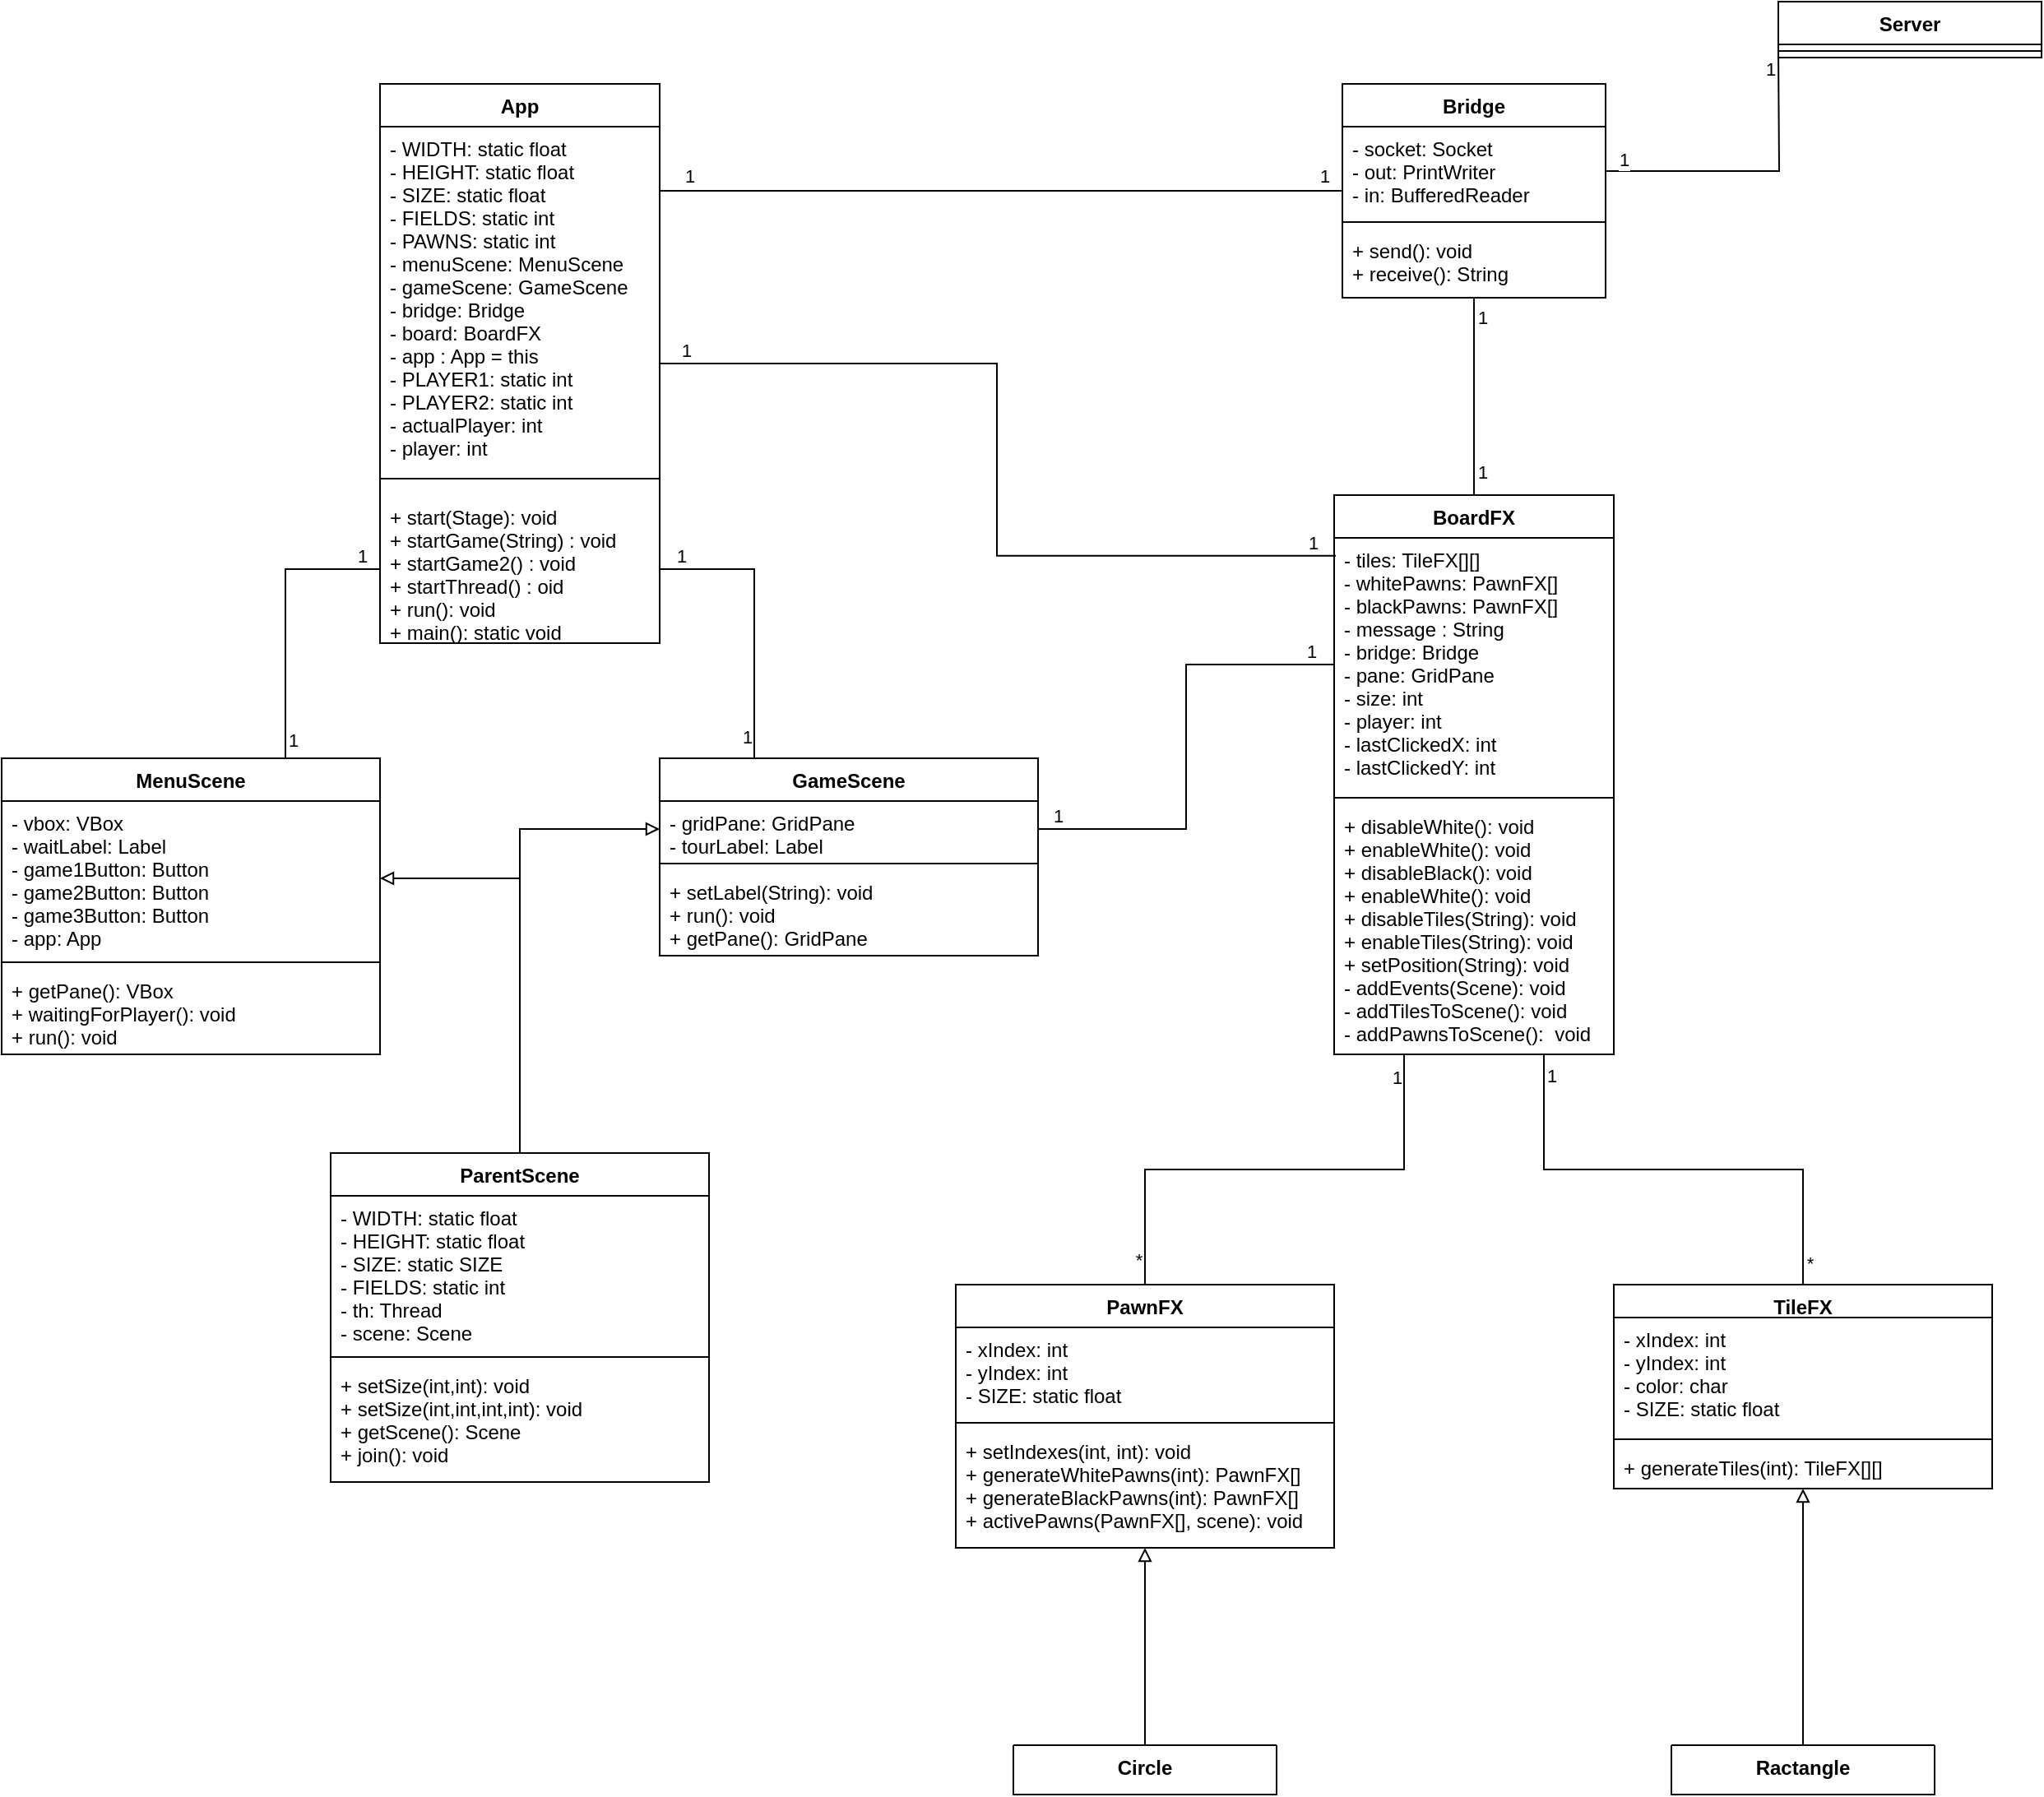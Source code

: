 <mxfile version="20.8.3" type="device"><diagram id="YkLwuglya-C55ulGxxBV" name="Page-1"><mxGraphModel dx="3039" dy="2196" grid="1" gridSize="10" guides="1" tooltips="1" connect="1" arrows="1" fold="1" page="1" pageScale="1" pageWidth="850" pageHeight="1100" math="0" shadow="0"><root><mxCell id="0"/><mxCell id="1" parent="0"/><mxCell id="lNcxLD4uznrELWLLd3Ue-29" style="edgeStyle=orthogonalEdgeStyle;rounded=0;orthogonalLoop=1;jettySize=auto;html=1;entryX=0.006;entryY=0.071;entryDx=0;entryDy=0;entryPerimeter=0;endArrow=none;endFill=0;" edge="1" parent="1" source="4LEkV8Dqr-IY2WnVvnmQ-5" target="4LEkV8Dqr-IY2WnVvnmQ-22"><mxGeometry relative="1" as="geometry"/></mxCell><mxCell id="lNcxLD4uznrELWLLd3Ue-47" value="1" style="edgeLabel;html=1;align=center;verticalAlign=middle;resizable=0;points=[];" vertex="1" connectable="0" parent="lNcxLD4uznrELWLLd3Ue-29"><mxGeometry x="-0.938" y="-2" relative="1" as="geometry"><mxPoint x="-1" y="-10" as="offset"/></mxGeometry></mxCell><mxCell id="lNcxLD4uznrELWLLd3Ue-48" value="1" style="edgeLabel;html=1;align=center;verticalAlign=middle;resizable=0;points=[];" vertex="1" connectable="0" parent="lNcxLD4uznrELWLLd3Ue-29"><mxGeometry x="0.948" y="2" relative="1" as="geometry"><mxPoint y="-6" as="offset"/></mxGeometry></mxCell><mxCell id="4LEkV8Dqr-IY2WnVvnmQ-5" value="App" style="swimlane;fontStyle=1;align=center;verticalAlign=top;childLayout=stackLayout;horizontal=1;startSize=26;horizontalStack=0;resizeParent=1;resizeParentMax=0;resizeLast=0;collapsible=1;marginBottom=0;" parent="1" vertex="1"><mxGeometry x="-30" y="-270" width="170" height="340" as="geometry"><mxRectangle x="170" y="170" width="60" height="30" as="alternateBounds"/></mxGeometry></mxCell><mxCell id="4LEkV8Dqr-IY2WnVvnmQ-6" value="- WIDTH: static float&#10;- HEIGHT: static float&#10;- SIZE: static float&#10;- FIELDS: static int&#10;- PAWNS: static int&#10;- menuScene: MenuScene&#10;- gameScene: GameScene&#10;- bridge: Bridge&#10;- board: BoardFX&#10;- app : App = this&#10;- PLAYER1: static int&#10;- PLAYER2: static int&#10;- actualPlayer: int&#10;- player: int" style="text;strokeColor=none;fillColor=none;align=left;verticalAlign=top;spacingLeft=4;spacingRight=4;overflow=hidden;rotatable=0;points=[[0,0.5],[1,0.5]];portConstraint=eastwest;" parent="4LEkV8Dqr-IY2WnVvnmQ-5" vertex="1"><mxGeometry y="26" width="170" height="204" as="geometry"/></mxCell><mxCell id="4LEkV8Dqr-IY2WnVvnmQ-7" value="" style="line;strokeWidth=1;fillColor=none;align=left;verticalAlign=middle;spacingTop=-1;spacingLeft=3;spacingRight=3;rotatable=0;labelPosition=right;points=[];portConstraint=eastwest;strokeColor=inherit;" parent="4LEkV8Dqr-IY2WnVvnmQ-5" vertex="1"><mxGeometry y="230" width="170" height="20" as="geometry"/></mxCell><mxCell id="4LEkV8Dqr-IY2WnVvnmQ-8" value="+ start(Stage): void&#10;+ startGame(String) : void&#10;+ startGame2() : void&#10;+ startThread() : oid&#10;+ run(): void&#10;+ main(): static void&#10;" style="text;strokeColor=none;fillColor=none;align=left;verticalAlign=top;spacingLeft=4;spacingRight=4;overflow=hidden;rotatable=0;points=[[0,0.5],[1,0.5]];portConstraint=eastwest;" parent="4LEkV8Dqr-IY2WnVvnmQ-5" vertex="1"><mxGeometry y="250" width="170" height="90" as="geometry"/></mxCell><mxCell id="lNcxLD4uznrELWLLd3Ue-30" style="edgeStyle=orthogonalEdgeStyle;rounded=0;orthogonalLoop=1;jettySize=auto;html=1;entryX=0.5;entryY=0;entryDx=0;entryDy=0;endArrow=none;endFill=0;" edge="1" parent="1" source="4LEkV8Dqr-IY2WnVvnmQ-10" target="4LEkV8Dqr-IY2WnVvnmQ-21"><mxGeometry relative="1" as="geometry"/></mxCell><mxCell id="lNcxLD4uznrELWLLd3Ue-45" value="1" style="edgeLabel;html=1;align=center;verticalAlign=middle;resizable=0;points=[];" vertex="1" connectable="0" parent="lNcxLD4uznrELWLLd3Ue-30"><mxGeometry x="-0.809" y="-2" relative="1" as="geometry"><mxPoint x="7" as="offset"/></mxGeometry></mxCell><mxCell id="lNcxLD4uznrELWLLd3Ue-46" value="1" style="edgeLabel;html=1;align=center;verticalAlign=middle;resizable=0;points=[];" vertex="1" connectable="0" parent="lNcxLD4uznrELWLLd3Ue-30"><mxGeometry x="0.715" relative="1" as="geometry"><mxPoint x="5" y="3" as="offset"/></mxGeometry></mxCell><mxCell id="lNcxLD4uznrELWLLd3Ue-32" style="edgeStyle=orthogonalEdgeStyle;rounded=0;orthogonalLoop=1;jettySize=auto;html=1;entryX=1;entryY=0.191;entryDx=0;entryDy=0;entryPerimeter=0;endArrow=none;endFill=0;strokeColor=default;startArrow=none;startFill=0;" edge="1" parent="1" source="4LEkV8Dqr-IY2WnVvnmQ-10" target="4LEkV8Dqr-IY2WnVvnmQ-6"><mxGeometry relative="1" as="geometry"/></mxCell><mxCell id="lNcxLD4uznrELWLLd3Ue-41" value="1" style="edgeLabel;html=1;align=center;verticalAlign=middle;resizable=0;points=[];" vertex="1" connectable="0" parent="lNcxLD4uznrELWLLd3Ue-32"><mxGeometry x="0.902" y="-2" relative="1" as="geometry"><mxPoint x="-3" y="-7" as="offset"/></mxGeometry></mxCell><mxCell id="lNcxLD4uznrELWLLd3Ue-42" value="1" style="edgeLabel;html=1;align=center;verticalAlign=middle;resizable=0;points=[];" vertex="1" connectable="0" parent="lNcxLD4uznrELWLLd3Ue-32"><mxGeometry x="-0.915" y="1" relative="1" as="geometry"><mxPoint x="6" y="-10" as="offset"/></mxGeometry></mxCell><mxCell id="4LEkV8Dqr-IY2WnVvnmQ-10" value="Bridge" style="swimlane;fontStyle=1;align=center;verticalAlign=top;childLayout=stackLayout;horizontal=1;startSize=26;horizontalStack=0;resizeParent=1;resizeParentMax=0;resizeLast=0;collapsible=1;marginBottom=0;" parent="1" vertex="1"><mxGeometry x="555" y="-270" width="160" height="130" as="geometry"><mxRectangle x="490" y="250" width="60" height="30" as="alternateBounds"/></mxGeometry></mxCell><mxCell id="4LEkV8Dqr-IY2WnVvnmQ-11" value="- socket: Socket&#10;- out: PrintWriter&#10;- in: BufferedReader" style="text;strokeColor=none;fillColor=none;align=left;verticalAlign=top;spacingLeft=4;spacingRight=4;overflow=hidden;rotatable=0;points=[[0,0.5],[1,0.5]];portConstraint=eastwest;" parent="4LEkV8Dqr-IY2WnVvnmQ-10" vertex="1"><mxGeometry y="26" width="160" height="54" as="geometry"/></mxCell><mxCell id="4LEkV8Dqr-IY2WnVvnmQ-12" value="" style="line;strokeWidth=1;fillColor=none;align=left;verticalAlign=middle;spacingTop=-1;spacingLeft=3;spacingRight=3;rotatable=0;labelPosition=right;points=[];portConstraint=eastwest;strokeColor=inherit;" parent="4LEkV8Dqr-IY2WnVvnmQ-10" vertex="1"><mxGeometry y="80" width="160" height="8" as="geometry"/></mxCell><mxCell id="4LEkV8Dqr-IY2WnVvnmQ-13" value="+ send(): void&#10;+ receive(): String" style="text;strokeColor=none;fillColor=none;align=left;verticalAlign=top;spacingLeft=4;spacingRight=4;overflow=hidden;rotatable=0;points=[[0,0.5],[1,0.5]];portConstraint=eastwest;" parent="4LEkV8Dqr-IY2WnVvnmQ-10" vertex="1"><mxGeometry y="88" width="160" height="42" as="geometry"/></mxCell><mxCell id="4LEkV8Dqr-IY2WnVvnmQ-15" value="Server" style="swimlane;fontStyle=1;align=center;verticalAlign=top;childLayout=stackLayout;horizontal=1;startSize=26;horizontalStack=0;resizeParent=1;resizeParentMax=0;resizeLast=0;collapsible=1;marginBottom=0;" parent="1" vertex="1"><mxGeometry x="820" y="-320" width="160" height="34" as="geometry"><mxRectangle x="850" y="-20" width="60" height="30" as="alternateBounds"/></mxGeometry></mxCell><mxCell id="4LEkV8Dqr-IY2WnVvnmQ-17" value="" style="line;strokeWidth=1;fillColor=none;align=left;verticalAlign=middle;spacingTop=-1;spacingLeft=3;spacingRight=3;rotatable=0;labelPosition=right;points=[];portConstraint=eastwest;strokeColor=inherit;" parent="4LEkV8Dqr-IY2WnVvnmQ-15" vertex="1"><mxGeometry y="26" width="160" height="8" as="geometry"/></mxCell><mxCell id="4LEkV8Dqr-IY2WnVvnmQ-34" style="edgeStyle=orthogonalEdgeStyle;rounded=0;orthogonalLoop=1;jettySize=auto;html=1;exitX=0.25;exitY=1;exitDx=0;exitDy=0;entryX=0.5;entryY=0;entryDx=0;entryDy=0;endArrow=none;endFill=0;" parent="1" source="4LEkV8Dqr-IY2WnVvnmQ-21" target="4LEkV8Dqr-IY2WnVvnmQ-26" edge="1"><mxGeometry relative="1" as="geometry"/></mxCell><mxCell id="lNcxLD4uznrELWLLd3Ue-56" value="1" style="edgeLabel;html=1;align=center;verticalAlign=middle;resizable=0;points=[];" vertex="1" connectable="0" parent="4LEkV8Dqr-IY2WnVvnmQ-34"><mxGeometry x="-0.904" y="3" relative="1" as="geometry"><mxPoint x="-8" y="-1" as="offset"/></mxGeometry></mxCell><mxCell id="lNcxLD4uznrELWLLd3Ue-57" value="*" style="edgeLabel;html=1;align=center;verticalAlign=middle;resizable=0;points=[];" vertex="1" connectable="0" parent="4LEkV8Dqr-IY2WnVvnmQ-34"><mxGeometry x="0.891" relative="1" as="geometry"><mxPoint x="-4" y="1" as="offset"/></mxGeometry></mxCell><mxCell id="4LEkV8Dqr-IY2WnVvnmQ-35" style="edgeStyle=orthogonalEdgeStyle;rounded=0;orthogonalLoop=1;jettySize=auto;html=1;exitX=0.75;exitY=1;exitDx=0;exitDy=0;entryX=0.5;entryY=0;entryDx=0;entryDy=0;endArrow=none;endFill=0;" parent="1" source="4LEkV8Dqr-IY2WnVvnmQ-21" target="4LEkV8Dqr-IY2WnVvnmQ-30" edge="1"><mxGeometry relative="1" as="geometry"/></mxCell><mxCell id="lNcxLD4uznrELWLLd3Ue-58" value="1" style="edgeLabel;html=1;align=center;verticalAlign=middle;resizable=0;points=[];" vertex="1" connectable="0" parent="4LEkV8Dqr-IY2WnVvnmQ-35"><mxGeometry x="-0.916" relative="1" as="geometry"><mxPoint x="4" as="offset"/></mxGeometry></mxCell><mxCell id="lNcxLD4uznrELWLLd3Ue-59" value="*" style="edgeLabel;html=1;align=center;verticalAlign=middle;resizable=0;points=[];" vertex="1" connectable="0" parent="4LEkV8Dqr-IY2WnVvnmQ-35"><mxGeometry x="0.904" relative="1" as="geometry"><mxPoint x="4" y="1" as="offset"/></mxGeometry></mxCell><mxCell id="4LEkV8Dqr-IY2WnVvnmQ-21" value="BoardFX" style="swimlane;fontStyle=1;align=center;verticalAlign=top;childLayout=stackLayout;horizontal=1;startSize=26;horizontalStack=0;resizeParent=1;resizeParentMax=0;resizeLast=0;collapsible=1;marginBottom=0;" parent="1" vertex="1"><mxGeometry x="550" y="-20" width="170" height="340" as="geometry"><mxRectangle x="520" y="20" width="60" height="30" as="alternateBounds"/></mxGeometry></mxCell><mxCell id="4LEkV8Dqr-IY2WnVvnmQ-22" value="- tiles: TileFX[][]&#10;- whitePawns: PawnFX[]&#10;- blackPawns: PawnFX[]&#10;- message : String&#10;- bridge: Bridge&#10;- pane: GridPane&#10;- size: int&#10;- player: int&#10;- lastClickedX: int&#10;- lastClickedY: int" style="text;strokeColor=none;fillColor=none;align=left;verticalAlign=top;spacingLeft=4;spacingRight=4;overflow=hidden;rotatable=0;points=[[0,0.5],[1,0.5]];portConstraint=eastwest;" parent="4LEkV8Dqr-IY2WnVvnmQ-21" vertex="1"><mxGeometry y="26" width="170" height="154" as="geometry"/></mxCell><mxCell id="4LEkV8Dqr-IY2WnVvnmQ-23" value="" style="line;strokeWidth=1;fillColor=none;align=left;verticalAlign=middle;spacingTop=-1;spacingLeft=3;spacingRight=3;rotatable=0;labelPosition=right;points=[];portConstraint=eastwest;strokeColor=inherit;" parent="4LEkV8Dqr-IY2WnVvnmQ-21" vertex="1"><mxGeometry y="180" width="170" height="8" as="geometry"/></mxCell><mxCell id="4LEkV8Dqr-IY2WnVvnmQ-24" value="+ disableWhite(): void&#10;+ enableWhite(): void&#10;+ disableBlack(): void&#10;+ enableWhite(): void&#10;+ disableTiles(String): void&#10;+ enableTiles(String): void&#10;+ setPosition(String): void&#10;- addEvents(Scene): void&#10;- addTilesToScene(): void&#10;- addPawnsToScene():  void" style="text;strokeColor=none;fillColor=none;align=left;verticalAlign=top;spacingLeft=4;spacingRight=4;overflow=hidden;rotatable=0;points=[[0,0.5],[1,0.5]];portConstraint=eastwest;" parent="4LEkV8Dqr-IY2WnVvnmQ-21" vertex="1"><mxGeometry y="188" width="170" height="152" as="geometry"/></mxCell><mxCell id="4LEkV8Dqr-IY2WnVvnmQ-26" value="PawnFX" style="swimlane;fontStyle=1;align=center;verticalAlign=top;childLayout=stackLayout;horizontal=1;startSize=26;horizontalStack=0;resizeParent=1;resizeParentMax=0;resizeLast=0;collapsible=1;marginBottom=0;" parent="1" vertex="1"><mxGeometry x="320" y="460" width="230" height="160" as="geometry"><mxRectangle x="280" y="400" width="60" height="30" as="alternateBounds"/></mxGeometry></mxCell><mxCell id="4LEkV8Dqr-IY2WnVvnmQ-27" value="- xIndex: int&#10;- yIndex: int&#10;- SIZE: static float" style="text;strokeColor=none;fillColor=none;align=left;verticalAlign=top;spacingLeft=4;spacingRight=4;overflow=hidden;rotatable=0;points=[[0,0.5],[1,0.5]];portConstraint=eastwest;" parent="4LEkV8Dqr-IY2WnVvnmQ-26" vertex="1"><mxGeometry y="26" width="230" height="54" as="geometry"/></mxCell><mxCell id="4LEkV8Dqr-IY2WnVvnmQ-28" value="" style="line;strokeWidth=1;fillColor=none;align=left;verticalAlign=middle;spacingTop=-1;spacingLeft=3;spacingRight=3;rotatable=0;labelPosition=right;points=[];portConstraint=eastwest;strokeColor=inherit;" parent="4LEkV8Dqr-IY2WnVvnmQ-26" vertex="1"><mxGeometry y="80" width="230" height="8" as="geometry"/></mxCell><mxCell id="4LEkV8Dqr-IY2WnVvnmQ-29" value="+ setIndexes(int, int): void&#10;+ generateWhitePawns(int): PawnFX[]&#10;+ generateBlackPawns(int): PawnFX[]&#10;+ activePawns(PawnFX[], scene): void" style="text;strokeColor=none;fillColor=none;align=left;verticalAlign=top;spacingLeft=4;spacingRight=4;overflow=hidden;rotatable=0;points=[[0,0.5],[1,0.5]];portConstraint=eastwest;" parent="4LEkV8Dqr-IY2WnVvnmQ-26" vertex="1"><mxGeometry y="88" width="230" height="72" as="geometry"/></mxCell><mxCell id="4LEkV8Dqr-IY2WnVvnmQ-30" value="TileFX" style="swimlane;fontStyle=1;align=center;verticalAlign=top;childLayout=stackLayout;horizontal=1;startSize=20;horizontalStack=0;resizeParent=1;resizeParentMax=0;resizeLast=0;collapsible=1;marginBottom=0;" parent="1" vertex="1"><mxGeometry x="720" y="460" width="230" height="124" as="geometry"><mxRectangle x="710" y="160" width="60" height="30" as="alternateBounds"/></mxGeometry></mxCell><mxCell id="4LEkV8Dqr-IY2WnVvnmQ-31" value="- xIndex: int&#10;- yIndex: int&#10;- color: char&#10;- SIZE: static float" style="text;strokeColor=none;fillColor=none;align=left;verticalAlign=top;spacingLeft=4;spacingRight=4;overflow=hidden;rotatable=0;points=[[0,0.5],[1,0.5]];portConstraint=eastwest;" parent="4LEkV8Dqr-IY2WnVvnmQ-30" vertex="1"><mxGeometry y="20" width="230" height="70" as="geometry"/></mxCell><mxCell id="4LEkV8Dqr-IY2WnVvnmQ-32" value="" style="line;strokeWidth=1;fillColor=none;align=left;verticalAlign=middle;spacingTop=-1;spacingLeft=3;spacingRight=3;rotatable=0;labelPosition=right;points=[];portConstraint=eastwest;strokeColor=inherit;" parent="4LEkV8Dqr-IY2WnVvnmQ-30" vertex="1"><mxGeometry y="90" width="230" height="8" as="geometry"/></mxCell><mxCell id="4LEkV8Dqr-IY2WnVvnmQ-33" value="+ generateTiles(int): TileFX[][]" style="text;strokeColor=none;fillColor=none;align=left;verticalAlign=top;spacingLeft=4;spacingRight=4;overflow=hidden;rotatable=0;points=[[0,0.5],[1,0.5]];portConstraint=eastwest;" parent="4LEkV8Dqr-IY2WnVvnmQ-30" vertex="1"><mxGeometry y="98" width="230" height="26" as="geometry"/></mxCell><mxCell id="4LEkV8Dqr-IY2WnVvnmQ-46" style="edgeStyle=orthogonalEdgeStyle;rounded=0;orthogonalLoop=1;jettySize=auto;html=1;entryX=0.5;entryY=1;entryDx=0;entryDy=0;endArrow=block;endFill=0;" parent="1" source="4LEkV8Dqr-IY2WnVvnmQ-36" target="4LEkV8Dqr-IY2WnVvnmQ-26" edge="1"><mxGeometry relative="1" as="geometry"/></mxCell><mxCell id="4LEkV8Dqr-IY2WnVvnmQ-36" value="Circle" style="swimlane;fontStyle=1;align=center;verticalAlign=top;childLayout=stackLayout;horizontal=1;startSize=0;horizontalStack=0;resizeParent=1;resizeParentMax=0;resizeLast=0;collapsible=1;marginBottom=0;" parent="1" vertex="1"><mxGeometry x="355" y="740" width="160" height="30" as="geometry"><mxRectangle x="450" y="340" width="60" height="30" as="alternateBounds"/></mxGeometry></mxCell><mxCell id="4LEkV8Dqr-IY2WnVvnmQ-47" style="edgeStyle=orthogonalEdgeStyle;rounded=0;orthogonalLoop=1;jettySize=auto;html=1;entryX=0.5;entryY=1;entryDx=0;entryDy=0;endArrow=block;endFill=0;" parent="1" source="4LEkV8Dqr-IY2WnVvnmQ-40" target="4LEkV8Dqr-IY2WnVvnmQ-30" edge="1"><mxGeometry relative="1" as="geometry"/></mxCell><mxCell id="4LEkV8Dqr-IY2WnVvnmQ-40" value="Ractangle" style="swimlane;fontStyle=1;align=center;verticalAlign=top;childLayout=stackLayout;horizontal=1;startSize=0;horizontalStack=0;resizeParent=1;resizeParentMax=0;resizeLast=0;collapsible=1;marginBottom=0;strokeColor=default;" parent="1" vertex="1"><mxGeometry x="755" y="740" width="160" height="30" as="geometry"><mxRectangle x="400" y="470" width="60" height="30" as="alternateBounds"/></mxGeometry></mxCell><mxCell id="4LEkV8Dqr-IY2WnVvnmQ-56" style="edgeStyle=orthogonalEdgeStyle;rounded=0;orthogonalLoop=1;jettySize=auto;html=1;entryX=1;entryY=0.5;entryDx=0;entryDy=0;endArrow=none;endFill=0;" parent="1" target="4LEkV8Dqr-IY2WnVvnmQ-11" edge="1"><mxGeometry relative="1" as="geometry"><mxPoint x="820" y="-291" as="sourcePoint"/></mxGeometry></mxCell><mxCell id="lNcxLD4uznrELWLLd3Ue-43" value="1" style="edgeLabel;html=1;align=center;verticalAlign=middle;resizable=0;points=[];" vertex="1" connectable="0" parent="4LEkV8Dqr-IY2WnVvnmQ-56"><mxGeometry x="0.878" relative="1" as="geometry"><mxPoint y="-7" as="offset"/></mxGeometry></mxCell><mxCell id="lNcxLD4uznrELWLLd3Ue-44" value="1" style="edgeLabel;html=1;align=center;verticalAlign=middle;resizable=0;points=[];" vertex="1" connectable="0" parent="4LEkV8Dqr-IY2WnVvnmQ-56"><mxGeometry x="-0.866" y="-2" relative="1" as="geometry"><mxPoint x="-3" as="offset"/></mxGeometry></mxCell><mxCell id="lNcxLD4uznrELWLLd3Ue-20" style="edgeStyle=orthogonalEdgeStyle;rounded=0;orthogonalLoop=1;jettySize=auto;html=1;entryX=1;entryY=0.5;entryDx=0;entryDy=0;endArrow=block;endFill=0;" edge="1" parent="1" source="lNcxLD4uznrELWLLd3Ue-14" target="lNcxLD4uznrELWLLd3Ue-34"><mxGeometry relative="1" as="geometry"><mxPoint x="-30" y="264" as="targetPoint"/></mxGeometry></mxCell><mxCell id="lNcxLD4uznrELWLLd3Ue-21" style="edgeStyle=orthogonalEdgeStyle;orthogonalLoop=1;jettySize=auto;html=1;entryX=0;entryY=0.5;entryDx=0;entryDy=0;endArrow=block;endFill=0;rounded=0;" edge="1" parent="1" source="lNcxLD4uznrELWLLd3Ue-14" target="lNcxLD4uznrELWLLd3Ue-38"><mxGeometry relative="1" as="geometry"><mxPoint x="140" y="294" as="targetPoint"/></mxGeometry></mxCell><mxCell id="lNcxLD4uznrELWLLd3Ue-14" value="ParentScene" style="swimlane;fontStyle=1;align=center;verticalAlign=top;childLayout=stackLayout;horizontal=1;startSize=26;horizontalStack=0;resizeParent=1;resizeParentMax=0;resizeLast=0;collapsible=1;marginBottom=0;" vertex="1" parent="1"><mxGeometry x="-60" y="380" width="230" height="200" as="geometry"><mxRectangle x="280" y="400" width="60" height="30" as="alternateBounds"/></mxGeometry></mxCell><mxCell id="lNcxLD4uznrELWLLd3Ue-15" value="- WIDTH: static float&#10;- HEIGHT: static float&#10;- SIZE: static SIZE&#10;- FIELDS: static int&#10;- th: Thread&#10;- scene: Scene" style="text;strokeColor=none;fillColor=none;align=left;verticalAlign=top;spacingLeft=4;spacingRight=4;overflow=hidden;rotatable=0;points=[[0,0.5],[1,0.5]];portConstraint=eastwest;" vertex="1" parent="lNcxLD4uznrELWLLd3Ue-14"><mxGeometry y="26" width="230" height="94" as="geometry"/></mxCell><mxCell id="lNcxLD4uznrELWLLd3Ue-16" value="" style="line;strokeWidth=1;fillColor=none;align=left;verticalAlign=middle;spacingTop=-1;spacingLeft=3;spacingRight=3;rotatable=0;labelPosition=right;points=[];portConstraint=eastwest;strokeColor=inherit;" vertex="1" parent="lNcxLD4uznrELWLLd3Ue-14"><mxGeometry y="120" width="230" height="8" as="geometry"/></mxCell><mxCell id="lNcxLD4uznrELWLLd3Ue-17" value="+ setSize(int,int): void&#10;+ setSize(int,int,int,int): void&#10;+ getScene(): Scene&#10;+ join(): void" style="text;strokeColor=none;fillColor=none;align=left;verticalAlign=top;spacingLeft=4;spacingRight=4;overflow=hidden;rotatable=0;points=[[0,0.5],[1,0.5]];portConstraint=eastwest;" vertex="1" parent="lNcxLD4uznrELWLLd3Ue-14"><mxGeometry y="128" width="230" height="72" as="geometry"/></mxCell><mxCell id="lNcxLD4uznrELWLLd3Ue-24" style="edgeStyle=orthogonalEdgeStyle;rounded=0;orthogonalLoop=1;jettySize=auto;html=1;entryX=1;entryY=0.5;entryDx=0;entryDy=0;endArrow=none;endFill=0;" edge="1" parent="1" source="4LEkV8Dqr-IY2WnVvnmQ-22" target="lNcxLD4uznrELWLLd3Ue-38"><mxGeometry relative="1" as="geometry"><mxPoint x="312.5" y="140" as="targetPoint"/></mxGeometry></mxCell><mxCell id="lNcxLD4uznrELWLLd3Ue-53" value="1" style="edgeLabel;html=1;align=center;verticalAlign=middle;resizable=0;points=[];" vertex="1" connectable="0" parent="lNcxLD4uznrELWLLd3Ue-24"><mxGeometry x="0.913" y="1" relative="1" as="geometry"><mxPoint y="-9" as="offset"/></mxGeometry></mxCell><mxCell id="lNcxLD4uznrELWLLd3Ue-55" value="1" style="edgeLabel;html=1;align=center;verticalAlign=middle;resizable=0;points=[];" vertex="1" connectable="0" parent="lNcxLD4uznrELWLLd3Ue-24"><mxGeometry x="-0.883" y="1" relative="1" as="geometry"><mxPoint x="2" y="-9" as="offset"/></mxGeometry></mxCell><mxCell id="lNcxLD4uznrELWLLd3Ue-27" style="edgeStyle=orthogonalEdgeStyle;rounded=0;orthogonalLoop=1;jettySize=auto;html=1;entryX=0.25;entryY=0;entryDx=0;entryDy=0;endArrow=none;endFill=0;" edge="1" parent="1" source="4LEkV8Dqr-IY2WnVvnmQ-8" target="lNcxLD4uznrELWLLd3Ue-37"><mxGeometry relative="1" as="geometry"><mxPoint x="197.5" y="140" as="targetPoint"/></mxGeometry></mxCell><mxCell id="lNcxLD4uznrELWLLd3Ue-51" value="1" style="edgeLabel;html=1;align=center;verticalAlign=middle;resizable=0;points=[];" vertex="1" connectable="0" parent="lNcxLD4uznrELWLLd3Ue-27"><mxGeometry x="-0.787" y="1" relative="1" as="geometry"><mxPoint x="-6" y="-7" as="offset"/></mxGeometry></mxCell><mxCell id="lNcxLD4uznrELWLLd3Ue-52" value="1" style="edgeLabel;html=1;align=center;verticalAlign=middle;resizable=0;points=[];" vertex="1" connectable="0" parent="lNcxLD4uznrELWLLd3Ue-27"><mxGeometry x="0.846" y="2" relative="1" as="geometry"><mxPoint x="-7" as="offset"/></mxGeometry></mxCell><mxCell id="lNcxLD4uznrELWLLd3Ue-28" style="edgeStyle=orthogonalEdgeStyle;rounded=0;orthogonalLoop=1;jettySize=auto;html=1;entryX=0.75;entryY=0;entryDx=0;entryDy=0;endArrow=none;endFill=0;" edge="1" parent="1" source="4LEkV8Dqr-IY2WnVvnmQ-8" target="lNcxLD4uznrELWLLd3Ue-33"><mxGeometry relative="1" as="geometry"><mxPoint x="-87.5" y="140" as="targetPoint"/></mxGeometry></mxCell><mxCell id="lNcxLD4uznrELWLLd3Ue-49" value="1" style="edgeLabel;html=1;align=center;verticalAlign=middle;resizable=0;points=[];" vertex="1" connectable="0" parent="lNcxLD4uznrELWLLd3Ue-28"><mxGeometry x="0.835" relative="1" as="geometry"><mxPoint x="4" y="3" as="offset"/></mxGeometry></mxCell><mxCell id="lNcxLD4uznrELWLLd3Ue-50" value="1" style="edgeLabel;html=1;align=center;verticalAlign=middle;resizable=0;points=[];" vertex="1" connectable="0" parent="lNcxLD4uznrELWLLd3Ue-28"><mxGeometry x="-0.865" relative="1" as="geometry"><mxPoint y="-8" as="offset"/></mxGeometry></mxCell><mxCell id="lNcxLD4uznrELWLLd3Ue-33" value="MenuScene" style="swimlane;fontStyle=1;align=center;verticalAlign=top;childLayout=stackLayout;horizontal=1;startSize=26;horizontalStack=0;resizeParent=1;resizeParentMax=0;resizeLast=0;collapsible=1;marginBottom=0;" vertex="1" parent="1"><mxGeometry x="-260" y="140" width="230" height="180" as="geometry"><mxRectangle x="280" y="400" width="60" height="30" as="alternateBounds"/></mxGeometry></mxCell><mxCell id="lNcxLD4uznrELWLLd3Ue-34" value="- vbox: VBox&#10;- waitLabel: Label&#10;- game1Button: Button&#10;- game2Button: Button&#10;- game3Button: Button&#10;- app: App" style="text;strokeColor=none;fillColor=none;align=left;verticalAlign=top;spacingLeft=4;spacingRight=4;overflow=hidden;rotatable=0;points=[[0,0.5],[1,0.5]];portConstraint=eastwest;" vertex="1" parent="lNcxLD4uznrELWLLd3Ue-33"><mxGeometry y="26" width="230" height="94" as="geometry"/></mxCell><mxCell id="lNcxLD4uznrELWLLd3Ue-35" value="" style="line;strokeWidth=1;fillColor=none;align=left;verticalAlign=middle;spacingTop=-1;spacingLeft=3;spacingRight=3;rotatable=0;labelPosition=right;points=[];portConstraint=eastwest;strokeColor=inherit;" vertex="1" parent="lNcxLD4uznrELWLLd3Ue-33"><mxGeometry y="120" width="230" height="8" as="geometry"/></mxCell><mxCell id="lNcxLD4uznrELWLLd3Ue-36" value="+ getPane(): VBox&#10;+ waitingForPlayer(): void&#10;+ run(): void" style="text;strokeColor=none;fillColor=none;align=left;verticalAlign=top;spacingLeft=4;spacingRight=4;overflow=hidden;rotatable=0;points=[[0,0.5],[1,0.5]];portConstraint=eastwest;" vertex="1" parent="lNcxLD4uznrELWLLd3Ue-33"><mxGeometry y="128" width="230" height="52" as="geometry"/></mxCell><mxCell id="lNcxLD4uznrELWLLd3Ue-37" value="GameScene" style="swimlane;fontStyle=1;align=center;verticalAlign=top;childLayout=stackLayout;horizontal=1;startSize=26;horizontalStack=0;resizeParent=1;resizeParentMax=0;resizeLast=0;collapsible=1;marginBottom=0;" vertex="1" parent="1"><mxGeometry x="140" y="140" width="230" height="120" as="geometry"><mxRectangle x="280" y="400" width="60" height="30" as="alternateBounds"/></mxGeometry></mxCell><mxCell id="lNcxLD4uznrELWLLd3Ue-38" value="- gridPane: GridPane&#10;- tourLabel: Label" style="text;strokeColor=none;fillColor=none;align=left;verticalAlign=top;spacingLeft=4;spacingRight=4;overflow=hidden;rotatable=0;points=[[0,0.5],[1,0.5]];portConstraint=eastwest;" vertex="1" parent="lNcxLD4uznrELWLLd3Ue-37"><mxGeometry y="26" width="230" height="34" as="geometry"/></mxCell><mxCell id="lNcxLD4uznrELWLLd3Ue-39" value="" style="line;strokeWidth=1;fillColor=none;align=left;verticalAlign=middle;spacingTop=-1;spacingLeft=3;spacingRight=3;rotatable=0;labelPosition=right;points=[];portConstraint=eastwest;strokeColor=inherit;" vertex="1" parent="lNcxLD4uznrELWLLd3Ue-37"><mxGeometry y="60" width="230" height="8" as="geometry"/></mxCell><mxCell id="lNcxLD4uznrELWLLd3Ue-40" value="+ setLabel(String): void&#10;+ run(): void&#10;+ getPane(): GridPane" style="text;strokeColor=none;fillColor=none;align=left;verticalAlign=top;spacingLeft=4;spacingRight=4;overflow=hidden;rotatable=0;points=[[0,0.5],[1,0.5]];portConstraint=eastwest;" vertex="1" parent="lNcxLD4uznrELWLLd3Ue-37"><mxGeometry y="68" width="230" height="52" as="geometry"/></mxCell></root></mxGraphModel></diagram></mxfile>
